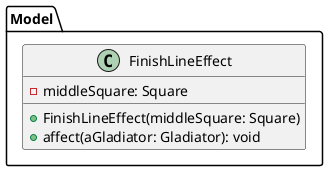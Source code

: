 @startuml
'https://plantuml.com/class-diagram

package Model {
    class FinishLineEffect {
        - middleSquare: Square
        + FinishLineEffect(middleSquare: Square)
        + affect(aGladiator: Gladiator): void
    }
}

@enduml